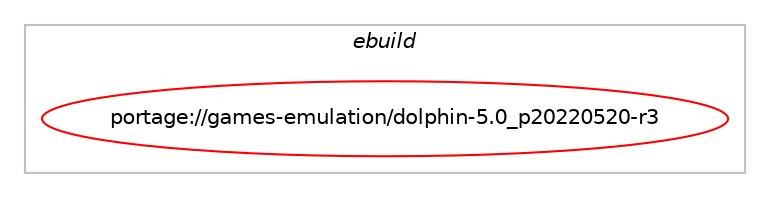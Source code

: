 digraph prolog {

# *************
# Graph options
# *************

newrank=true;
concentrate=true;
compound=true;
graph [rankdir=LR,fontname=Helvetica,fontsize=10,ranksep=1.5];#, ranksep=2.5, nodesep=0.2];
edge  [arrowhead=vee];
node  [fontname=Helvetica,fontsize=10];

# **********
# The ebuild
# **********

subgraph cluster_leftcol {
color=gray;
label=<<i>ebuild</i>>;
id [label="portage://games-emulation/dolphin-5.0_p20220520-r3", color=red, width=4, href="../games-emulation/dolphin-5.0_p20220520-r3.svg"];
}

# ****************
# The dependencies
# ****************

subgraph cluster_midcol {
color=gray;
label=<<i>dependencies</i>>;
subgraph cluster_compile {
fillcolor="#eeeeee";
style=filled;
label=<<i>compile</i>>;
# *** BEGIN UNKNOWN DEPENDENCY TYPE (TODO) ***
# id -> equal(use_conditional_group(positive,alsa,portage://games-emulation/dolphin-5.0_p20220520-r3,[package_dependency(portage://games-emulation/dolphin-5.0_p20220520-r3,install,no,media-libs,alsa-lib,none,[,,],[],[])]))
# *** END UNKNOWN DEPENDENCY TYPE (TODO) ***

# *** BEGIN UNKNOWN DEPENDENCY TYPE (TODO) ***
# id -> equal(use_conditional_group(positive,bluetooth,portage://games-emulation/dolphin-5.0_p20220520-r3,[package_dependency(portage://games-emulation/dolphin-5.0_p20220520-r3,install,no,net-wireless,bluez,none,[,,],[],[])]))
# *** END UNKNOWN DEPENDENCY TYPE (TODO) ***

# *** BEGIN UNKNOWN DEPENDENCY TYPE (TODO) ***
# id -> equal(use_conditional_group(positive,evdev,portage://games-emulation/dolphin-5.0_p20220520-r3,[package_dependency(portage://games-emulation/dolphin-5.0_p20220520-r3,install,no,dev-libs,libevdev,none,[,,],[],[]),package_dependency(portage://games-emulation/dolphin-5.0_p20220520-r3,install,no,virtual,udev,none,[,,],[],[])]))
# *** END UNKNOWN DEPENDENCY TYPE (TODO) ***

# *** BEGIN UNKNOWN DEPENDENCY TYPE (TODO) ***
# id -> equal(use_conditional_group(positive,ffmpeg,portage://games-emulation/dolphin-5.0_p20220520-r3,[package_dependency(portage://games-emulation/dolphin-5.0_p20220520-r3,install,no,media-video,ffmpeg,none,[,,],any_same_slot,[])]))
# *** END UNKNOWN DEPENDENCY TYPE (TODO) ***

# *** BEGIN UNKNOWN DEPENDENCY TYPE (TODO) ***
# id -> equal(use_conditional_group(positive,gui,portage://games-emulation/dolphin-5.0_p20220520-r3,[package_dependency(portage://games-emulation/dolphin-5.0_p20220520-r3,install,no,dev-qt,qtcore,none,[,,],[slot(5)],[]),package_dependency(portage://games-emulation/dolphin-5.0_p20220520-r3,install,no,dev-qt,qtgui,none,[,,],[slot(5)],[]),package_dependency(portage://games-emulation/dolphin-5.0_p20220520-r3,install,no,dev-qt,qtwidgets,none,[,,],[slot(5)],[])]))
# *** END UNKNOWN DEPENDENCY TYPE (TODO) ***

# *** BEGIN UNKNOWN DEPENDENCY TYPE (TODO) ***
# id -> equal(use_conditional_group(positive,profile,portage://games-emulation/dolphin-5.0_p20220520-r3,[package_dependency(portage://games-emulation/dolphin-5.0_p20220520-r3,install,no,dev-util,oprofile,none,[,,],[],[])]))
# *** END UNKNOWN DEPENDENCY TYPE (TODO) ***

# *** BEGIN UNKNOWN DEPENDENCY TYPE (TODO) ***
# id -> equal(use_conditional_group(positive,pulseaudio,portage://games-emulation/dolphin-5.0_p20220520-r3,[package_dependency(portage://games-emulation/dolphin-5.0_p20220520-r3,install,no,media-sound,pulseaudio,none,[,,],[],[])]))
# *** END UNKNOWN DEPENDENCY TYPE (TODO) ***

# *** BEGIN UNKNOWN DEPENDENCY TYPE (TODO) ***
# id -> equal(use_conditional_group(positive,systemd,portage://games-emulation/dolphin-5.0_p20220520-r3,[package_dependency(portage://games-emulation/dolphin-5.0_p20220520-r3,install,no,sys-apps,systemd,none,[,,],[slot(0),equal],[])]))
# *** END UNKNOWN DEPENDENCY TYPE (TODO) ***

# *** BEGIN UNKNOWN DEPENDENCY TYPE (TODO) ***
# id -> equal(use_conditional_group(positive,upnp,portage://games-emulation/dolphin-5.0_p20220520-r3,[package_dependency(portage://games-emulation/dolphin-5.0_p20220520-r3,install,no,net-libs,miniupnpc,none,[,,],[],[])]))
# *** END UNKNOWN DEPENDENCY TYPE (TODO) ***

# *** BEGIN UNKNOWN DEPENDENCY TYPE (TODO) ***
# id -> equal(package_dependency(portage://games-emulation/dolphin-5.0_p20220520-r3,install,no,app-arch,bzip2,none,[,,],any_same_slot,[]))
# *** END UNKNOWN DEPENDENCY TYPE (TODO) ***

# *** BEGIN UNKNOWN DEPENDENCY TYPE (TODO) ***
# id -> equal(package_dependency(portage://games-emulation/dolphin-5.0_p20220520-r3,install,no,app-arch,xz-utils,none,[,,],any_same_slot,[]))
# *** END UNKNOWN DEPENDENCY TYPE (TODO) ***

# *** BEGIN UNKNOWN DEPENDENCY TYPE (TODO) ***
# id -> equal(package_dependency(portage://games-emulation/dolphin-5.0_p20220520-r3,install,no,app-arch,zstd,none,[,,],any_same_slot,[]))
# *** END UNKNOWN DEPENDENCY TYPE (TODO) ***

# *** BEGIN UNKNOWN DEPENDENCY TYPE (TODO) ***
# id -> equal(package_dependency(portage://games-emulation/dolphin-5.0_p20220520-r3,install,no,dev-libs,hidapi,none,[,,],any_same_slot,[]))
# *** END UNKNOWN DEPENDENCY TYPE (TODO) ***

# *** BEGIN UNKNOWN DEPENDENCY TYPE (TODO) ***
# id -> equal(package_dependency(portage://games-emulation/dolphin-5.0_p20220520-r3,install,no,dev-libs,libfmt,smaller,[10,,,10],any_same_slot,[]))
# *** END UNKNOWN DEPENDENCY TYPE (TODO) ***

# *** BEGIN UNKNOWN DEPENDENCY TYPE (TODO) ***
# id -> equal(package_dependency(portage://games-emulation/dolphin-5.0_p20220520-r3,install,no,dev-libs,lzo,none,[,,],any_same_slot,[]))
# *** END UNKNOWN DEPENDENCY TYPE (TODO) ***

# *** BEGIN UNKNOWN DEPENDENCY TYPE (TODO) ***
# id -> equal(package_dependency(portage://games-emulation/dolphin-5.0_p20220520-r3,install,no,dev-libs,pugixml,none,[,,],any_same_slot,[]))
# *** END UNKNOWN DEPENDENCY TYPE (TODO) ***

# *** BEGIN UNKNOWN DEPENDENCY TYPE (TODO) ***
# id -> equal(package_dependency(portage://games-emulation/dolphin-5.0_p20220520-r3,install,no,media-libs,cubeb,none,[,,],any_same_slot,[]))
# *** END UNKNOWN DEPENDENCY TYPE (TODO) ***

# *** BEGIN UNKNOWN DEPENDENCY TYPE (TODO) ***
# id -> equal(package_dependency(portage://games-emulation/dolphin-5.0_p20220520-r3,install,no,media-libs,libpng,none,[,,],any_same_slot,[]))
# *** END UNKNOWN DEPENDENCY TYPE (TODO) ***

# *** BEGIN UNKNOWN DEPENDENCY TYPE (TODO) ***
# id -> equal(package_dependency(portage://games-emulation/dolphin-5.0_p20220520-r3,install,no,media-libs,libsfml,none,[,,],any_same_slot,[]))
# *** END UNKNOWN DEPENDENCY TYPE (TODO) ***

# *** BEGIN UNKNOWN DEPENDENCY TYPE (TODO) ***
# id -> equal(package_dependency(portage://games-emulation/dolphin-5.0_p20220520-r3,install,no,media-libs,mesa,none,[,,],[],[use(enable(egl),positive)]))
# *** END UNKNOWN DEPENDENCY TYPE (TODO) ***

# *** BEGIN UNKNOWN DEPENDENCY TYPE (TODO) ***
# id -> equal(package_dependency(portage://games-emulation/dolphin-5.0_p20220520-r3,install,no,net-libs,enet,none,[,,],[slot(1.3)],[]))
# *** END UNKNOWN DEPENDENCY TYPE (TODO) ***

# *** BEGIN UNKNOWN DEPENDENCY TYPE (TODO) ***
# id -> equal(package_dependency(portage://games-emulation/dolphin-5.0_p20220520-r3,install,no,net-libs,mbedtls,none,[,,],any_same_slot,[]))
# *** END UNKNOWN DEPENDENCY TYPE (TODO) ***

# *** BEGIN UNKNOWN DEPENDENCY TYPE (TODO) ***
# id -> equal(package_dependency(portage://games-emulation/dolphin-5.0_p20220520-r3,install,no,net-misc,curl,none,[,,],any_same_slot,[]))
# *** END UNKNOWN DEPENDENCY TYPE (TODO) ***

# *** BEGIN UNKNOWN DEPENDENCY TYPE (TODO) ***
# id -> equal(package_dependency(portage://games-emulation/dolphin-5.0_p20220520-r3,install,no,sys-libs,readline,none,[,,],any_same_slot,[]))
# *** END UNKNOWN DEPENDENCY TYPE (TODO) ***

# *** BEGIN UNKNOWN DEPENDENCY TYPE (TODO) ***
# id -> equal(package_dependency(portage://games-emulation/dolphin-5.0_p20220520-r3,install,no,sys-libs,zlib,none,[,,],any_same_slot,[use(enable(minizip),none)]))
# *** END UNKNOWN DEPENDENCY TYPE (TODO) ***

# *** BEGIN UNKNOWN DEPENDENCY TYPE (TODO) ***
# id -> equal(package_dependency(portage://games-emulation/dolphin-5.0_p20220520-r3,install,no,virtual,libusb,none,[,,],[slot(1)],[]))
# *** END UNKNOWN DEPENDENCY TYPE (TODO) ***

# *** BEGIN UNKNOWN DEPENDENCY TYPE (TODO) ***
# id -> equal(package_dependency(portage://games-emulation/dolphin-5.0_p20220520-r3,install,no,virtual,opengl,none,[,,],[],[]))
# *** END UNKNOWN DEPENDENCY TYPE (TODO) ***

# *** BEGIN UNKNOWN DEPENDENCY TYPE (TODO) ***
# id -> equal(package_dependency(portage://games-emulation/dolphin-5.0_p20220520-r3,install,no,x11-libs,libXext,none,[,,],[],[]))
# *** END UNKNOWN DEPENDENCY TYPE (TODO) ***

# *** BEGIN UNKNOWN DEPENDENCY TYPE (TODO) ***
# id -> equal(package_dependency(portage://games-emulation/dolphin-5.0_p20220520-r3,install,no,x11-libs,libXi,none,[,,],[],[]))
# *** END UNKNOWN DEPENDENCY TYPE (TODO) ***

# *** BEGIN UNKNOWN DEPENDENCY TYPE (TODO) ***
# id -> equal(package_dependency(portage://games-emulation/dolphin-5.0_p20220520-r3,install,no,x11-libs,libXrandr,none,[,,],[],[]))
# *** END UNKNOWN DEPENDENCY TYPE (TODO) ***

}
subgraph cluster_compileandrun {
fillcolor="#eeeeee";
style=filled;
label=<<i>compile and run</i>>;
}
subgraph cluster_run {
fillcolor="#eeeeee";
style=filled;
label=<<i>run</i>>;
# *** BEGIN UNKNOWN DEPENDENCY TYPE (TODO) ***
# id -> equal(use_conditional_group(positive,alsa,portage://games-emulation/dolphin-5.0_p20220520-r3,[package_dependency(portage://games-emulation/dolphin-5.0_p20220520-r3,run,no,media-libs,alsa-lib,none,[,,],[],[])]))
# *** END UNKNOWN DEPENDENCY TYPE (TODO) ***

# *** BEGIN UNKNOWN DEPENDENCY TYPE (TODO) ***
# id -> equal(use_conditional_group(positive,bluetooth,portage://games-emulation/dolphin-5.0_p20220520-r3,[package_dependency(portage://games-emulation/dolphin-5.0_p20220520-r3,run,no,net-wireless,bluez,none,[,,],[],[])]))
# *** END UNKNOWN DEPENDENCY TYPE (TODO) ***

# *** BEGIN UNKNOWN DEPENDENCY TYPE (TODO) ***
# id -> equal(use_conditional_group(positive,evdev,portage://games-emulation/dolphin-5.0_p20220520-r3,[package_dependency(portage://games-emulation/dolphin-5.0_p20220520-r3,run,no,dev-libs,libevdev,none,[,,],[],[]),package_dependency(portage://games-emulation/dolphin-5.0_p20220520-r3,run,no,virtual,udev,none,[,,],[],[])]))
# *** END UNKNOWN DEPENDENCY TYPE (TODO) ***

# *** BEGIN UNKNOWN DEPENDENCY TYPE (TODO) ***
# id -> equal(use_conditional_group(positive,ffmpeg,portage://games-emulation/dolphin-5.0_p20220520-r3,[package_dependency(portage://games-emulation/dolphin-5.0_p20220520-r3,run,no,media-video,ffmpeg,none,[,,],any_same_slot,[])]))
# *** END UNKNOWN DEPENDENCY TYPE (TODO) ***

# *** BEGIN UNKNOWN DEPENDENCY TYPE (TODO) ***
# id -> equal(use_conditional_group(positive,gui,portage://games-emulation/dolphin-5.0_p20220520-r3,[package_dependency(portage://games-emulation/dolphin-5.0_p20220520-r3,run,no,dev-qt,qtcore,none,[,,],[slot(5)],[]),package_dependency(portage://games-emulation/dolphin-5.0_p20220520-r3,run,no,dev-qt,qtgui,none,[,,],[slot(5)],[]),package_dependency(portage://games-emulation/dolphin-5.0_p20220520-r3,run,no,dev-qt,qtwidgets,none,[,,],[slot(5)],[])]))
# *** END UNKNOWN DEPENDENCY TYPE (TODO) ***

# *** BEGIN UNKNOWN DEPENDENCY TYPE (TODO) ***
# id -> equal(use_conditional_group(positive,profile,portage://games-emulation/dolphin-5.0_p20220520-r3,[package_dependency(portage://games-emulation/dolphin-5.0_p20220520-r3,run,no,dev-util,oprofile,none,[,,],[],[])]))
# *** END UNKNOWN DEPENDENCY TYPE (TODO) ***

# *** BEGIN UNKNOWN DEPENDENCY TYPE (TODO) ***
# id -> equal(use_conditional_group(positive,pulseaudio,portage://games-emulation/dolphin-5.0_p20220520-r3,[package_dependency(portage://games-emulation/dolphin-5.0_p20220520-r3,run,no,media-sound,pulseaudio,none,[,,],[],[])]))
# *** END UNKNOWN DEPENDENCY TYPE (TODO) ***

# *** BEGIN UNKNOWN DEPENDENCY TYPE (TODO) ***
# id -> equal(use_conditional_group(positive,systemd,portage://games-emulation/dolphin-5.0_p20220520-r3,[package_dependency(portage://games-emulation/dolphin-5.0_p20220520-r3,run,no,sys-apps,systemd,none,[,,],[slot(0),equal],[])]))
# *** END UNKNOWN DEPENDENCY TYPE (TODO) ***

# *** BEGIN UNKNOWN DEPENDENCY TYPE (TODO) ***
# id -> equal(use_conditional_group(positive,upnp,portage://games-emulation/dolphin-5.0_p20220520-r3,[package_dependency(portage://games-emulation/dolphin-5.0_p20220520-r3,run,no,net-libs,miniupnpc,none,[,,],[],[])]))
# *** END UNKNOWN DEPENDENCY TYPE (TODO) ***

# *** BEGIN UNKNOWN DEPENDENCY TYPE (TODO) ***
# id -> equal(use_conditional_group(positive,vulkan,portage://games-emulation/dolphin-5.0_p20220520-r3,[package_dependency(portage://games-emulation/dolphin-5.0_p20220520-r3,run,no,media-libs,vulkan-loader,none,[,,],[],[])]))
# *** END UNKNOWN DEPENDENCY TYPE (TODO) ***

# *** BEGIN UNKNOWN DEPENDENCY TYPE (TODO) ***
# id -> equal(package_dependency(portage://games-emulation/dolphin-5.0_p20220520-r3,run,no,app-arch,bzip2,none,[,,],any_same_slot,[]))
# *** END UNKNOWN DEPENDENCY TYPE (TODO) ***

# *** BEGIN UNKNOWN DEPENDENCY TYPE (TODO) ***
# id -> equal(package_dependency(portage://games-emulation/dolphin-5.0_p20220520-r3,run,no,app-arch,xz-utils,none,[,,],any_same_slot,[]))
# *** END UNKNOWN DEPENDENCY TYPE (TODO) ***

# *** BEGIN UNKNOWN DEPENDENCY TYPE (TODO) ***
# id -> equal(package_dependency(portage://games-emulation/dolphin-5.0_p20220520-r3,run,no,app-arch,zstd,none,[,,],any_same_slot,[]))
# *** END UNKNOWN DEPENDENCY TYPE (TODO) ***

# *** BEGIN UNKNOWN DEPENDENCY TYPE (TODO) ***
# id -> equal(package_dependency(portage://games-emulation/dolphin-5.0_p20220520-r3,run,no,dev-libs,hidapi,none,[,,],any_same_slot,[]))
# *** END UNKNOWN DEPENDENCY TYPE (TODO) ***

# *** BEGIN UNKNOWN DEPENDENCY TYPE (TODO) ***
# id -> equal(package_dependency(portage://games-emulation/dolphin-5.0_p20220520-r3,run,no,dev-libs,libfmt,smaller,[10,,,10],any_same_slot,[]))
# *** END UNKNOWN DEPENDENCY TYPE (TODO) ***

# *** BEGIN UNKNOWN DEPENDENCY TYPE (TODO) ***
# id -> equal(package_dependency(portage://games-emulation/dolphin-5.0_p20220520-r3,run,no,dev-libs,lzo,none,[,,],any_same_slot,[]))
# *** END UNKNOWN DEPENDENCY TYPE (TODO) ***

# *** BEGIN UNKNOWN DEPENDENCY TYPE (TODO) ***
# id -> equal(package_dependency(portage://games-emulation/dolphin-5.0_p20220520-r3,run,no,dev-libs,pugixml,none,[,,],any_same_slot,[]))
# *** END UNKNOWN DEPENDENCY TYPE (TODO) ***

# *** BEGIN UNKNOWN DEPENDENCY TYPE (TODO) ***
# id -> equal(package_dependency(portage://games-emulation/dolphin-5.0_p20220520-r3,run,no,media-libs,cubeb,none,[,,],any_same_slot,[]))
# *** END UNKNOWN DEPENDENCY TYPE (TODO) ***

# *** BEGIN UNKNOWN DEPENDENCY TYPE (TODO) ***
# id -> equal(package_dependency(portage://games-emulation/dolphin-5.0_p20220520-r3,run,no,media-libs,libpng,none,[,,],any_same_slot,[]))
# *** END UNKNOWN DEPENDENCY TYPE (TODO) ***

# *** BEGIN UNKNOWN DEPENDENCY TYPE (TODO) ***
# id -> equal(package_dependency(portage://games-emulation/dolphin-5.0_p20220520-r3,run,no,media-libs,libsfml,none,[,,],any_same_slot,[]))
# *** END UNKNOWN DEPENDENCY TYPE (TODO) ***

# *** BEGIN UNKNOWN DEPENDENCY TYPE (TODO) ***
# id -> equal(package_dependency(portage://games-emulation/dolphin-5.0_p20220520-r3,run,no,media-libs,mesa,none,[,,],[],[use(enable(egl),positive)]))
# *** END UNKNOWN DEPENDENCY TYPE (TODO) ***

# *** BEGIN UNKNOWN DEPENDENCY TYPE (TODO) ***
# id -> equal(package_dependency(portage://games-emulation/dolphin-5.0_p20220520-r3,run,no,net-libs,enet,none,[,,],[slot(1.3)],[]))
# *** END UNKNOWN DEPENDENCY TYPE (TODO) ***

# *** BEGIN UNKNOWN DEPENDENCY TYPE (TODO) ***
# id -> equal(package_dependency(portage://games-emulation/dolphin-5.0_p20220520-r3,run,no,net-libs,mbedtls,none,[,,],any_same_slot,[]))
# *** END UNKNOWN DEPENDENCY TYPE (TODO) ***

# *** BEGIN UNKNOWN DEPENDENCY TYPE (TODO) ***
# id -> equal(package_dependency(portage://games-emulation/dolphin-5.0_p20220520-r3,run,no,net-misc,curl,none,[,,],any_same_slot,[]))
# *** END UNKNOWN DEPENDENCY TYPE (TODO) ***

# *** BEGIN UNKNOWN DEPENDENCY TYPE (TODO) ***
# id -> equal(package_dependency(portage://games-emulation/dolphin-5.0_p20220520-r3,run,no,sys-libs,readline,none,[,,],any_same_slot,[]))
# *** END UNKNOWN DEPENDENCY TYPE (TODO) ***

# *** BEGIN UNKNOWN DEPENDENCY TYPE (TODO) ***
# id -> equal(package_dependency(portage://games-emulation/dolphin-5.0_p20220520-r3,run,no,sys-libs,zlib,none,[,,],any_same_slot,[use(enable(minizip),none)]))
# *** END UNKNOWN DEPENDENCY TYPE (TODO) ***

# *** BEGIN UNKNOWN DEPENDENCY TYPE (TODO) ***
# id -> equal(package_dependency(portage://games-emulation/dolphin-5.0_p20220520-r3,run,no,virtual,libusb,none,[,,],[slot(1)],[]))
# *** END UNKNOWN DEPENDENCY TYPE (TODO) ***

# *** BEGIN UNKNOWN DEPENDENCY TYPE (TODO) ***
# id -> equal(package_dependency(portage://games-emulation/dolphin-5.0_p20220520-r3,run,no,virtual,opengl,none,[,,],[],[]))
# *** END UNKNOWN DEPENDENCY TYPE (TODO) ***

# *** BEGIN UNKNOWN DEPENDENCY TYPE (TODO) ***
# id -> equal(package_dependency(portage://games-emulation/dolphin-5.0_p20220520-r3,run,no,x11-libs,libXext,none,[,,],[],[]))
# *** END UNKNOWN DEPENDENCY TYPE (TODO) ***

# *** BEGIN UNKNOWN DEPENDENCY TYPE (TODO) ***
# id -> equal(package_dependency(portage://games-emulation/dolphin-5.0_p20220520-r3,run,no,x11-libs,libXi,none,[,,],[],[]))
# *** END UNKNOWN DEPENDENCY TYPE (TODO) ***

# *** BEGIN UNKNOWN DEPENDENCY TYPE (TODO) ***
# id -> equal(package_dependency(portage://games-emulation/dolphin-5.0_p20220520-r3,run,no,x11-libs,libXrandr,none,[,,],[],[]))
# *** END UNKNOWN DEPENDENCY TYPE (TODO) ***

}
}

# **************
# The candidates
# **************

subgraph cluster_choices {
rank=same;
color=gray;
label=<<i>candidates</i>>;

}

}
